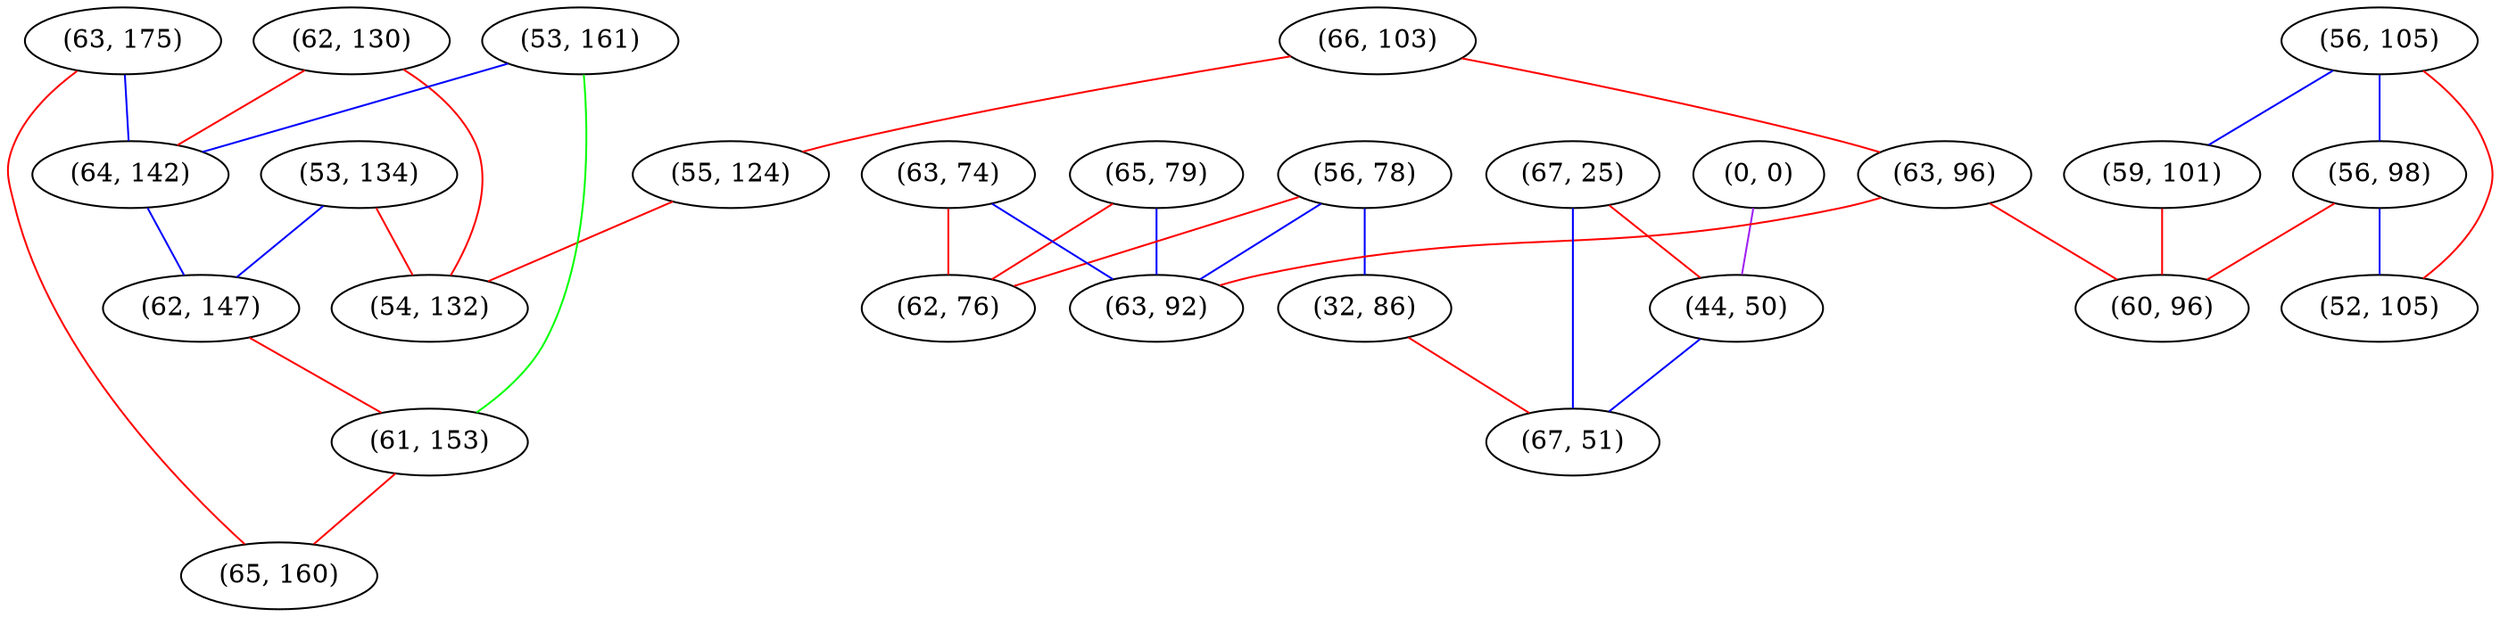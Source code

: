 graph "" {
"(66, 103)";
"(62, 130)";
"(63, 175)";
"(65, 79)";
"(56, 78)";
"(0, 0)";
"(56, 105)";
"(32, 86)";
"(55, 124)";
"(53, 161)";
"(59, 101)";
"(53, 134)";
"(63, 96)";
"(63, 74)";
"(63, 92)";
"(67, 25)";
"(64, 142)";
"(44, 50)";
"(56, 98)";
"(62, 147)";
"(62, 76)";
"(54, 132)";
"(52, 105)";
"(67, 51)";
"(60, 96)";
"(61, 153)";
"(65, 160)";
"(66, 103)" -- "(55, 124)"  [color=red, key=0, weight=1];
"(66, 103)" -- "(63, 96)"  [color=red, key=0, weight=1];
"(62, 130)" -- "(54, 132)"  [color=red, key=0, weight=1];
"(62, 130)" -- "(64, 142)"  [color=red, key=0, weight=1];
"(63, 175)" -- "(64, 142)"  [color=blue, key=0, weight=3];
"(63, 175)" -- "(65, 160)"  [color=red, key=0, weight=1];
"(65, 79)" -- "(63, 92)"  [color=blue, key=0, weight=3];
"(65, 79)" -- "(62, 76)"  [color=red, key=0, weight=1];
"(56, 78)" -- "(63, 92)"  [color=blue, key=0, weight=3];
"(56, 78)" -- "(62, 76)"  [color=red, key=0, weight=1];
"(56, 78)" -- "(32, 86)"  [color=blue, key=0, weight=3];
"(0, 0)" -- "(44, 50)"  [color=purple, key=0, weight=4];
"(56, 105)" -- "(52, 105)"  [color=red, key=0, weight=1];
"(56, 105)" -- "(56, 98)"  [color=blue, key=0, weight=3];
"(56, 105)" -- "(59, 101)"  [color=blue, key=0, weight=3];
"(32, 86)" -- "(67, 51)"  [color=red, key=0, weight=1];
"(55, 124)" -- "(54, 132)"  [color=red, key=0, weight=1];
"(53, 161)" -- "(61, 153)"  [color=green, key=0, weight=2];
"(53, 161)" -- "(64, 142)"  [color=blue, key=0, weight=3];
"(59, 101)" -- "(60, 96)"  [color=red, key=0, weight=1];
"(53, 134)" -- "(62, 147)"  [color=blue, key=0, weight=3];
"(53, 134)" -- "(54, 132)"  [color=red, key=0, weight=1];
"(63, 96)" -- "(63, 92)"  [color=red, key=0, weight=1];
"(63, 96)" -- "(60, 96)"  [color=red, key=0, weight=1];
"(63, 74)" -- "(63, 92)"  [color=blue, key=0, weight=3];
"(63, 74)" -- "(62, 76)"  [color=red, key=0, weight=1];
"(67, 25)" -- "(44, 50)"  [color=red, key=0, weight=1];
"(67, 25)" -- "(67, 51)"  [color=blue, key=0, weight=3];
"(64, 142)" -- "(62, 147)"  [color=blue, key=0, weight=3];
"(44, 50)" -- "(67, 51)"  [color=blue, key=0, weight=3];
"(56, 98)" -- "(52, 105)"  [color=blue, key=0, weight=3];
"(56, 98)" -- "(60, 96)"  [color=red, key=0, weight=1];
"(62, 147)" -- "(61, 153)"  [color=red, key=0, weight=1];
"(61, 153)" -- "(65, 160)"  [color=red, key=0, weight=1];
}
